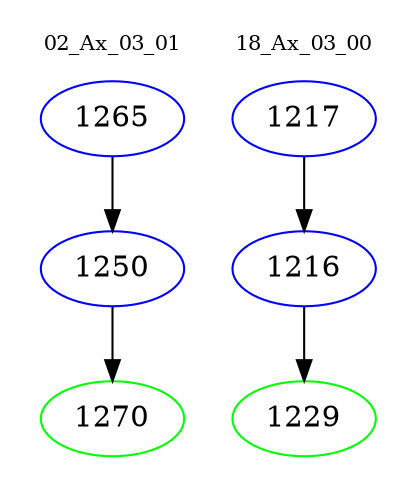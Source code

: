 digraph{
subgraph cluster_0 {
color = white
label = "02_Ax_03_01";
fontsize=10;
T0_1265 [label="1265", color="blue"]
T0_1265 -> T0_1250 [color="black"]
T0_1250 [label="1250", color="blue"]
T0_1250 -> T0_1270 [color="black"]
T0_1270 [label="1270", color="green"]
}
subgraph cluster_1 {
color = white
label = "18_Ax_03_00";
fontsize=10;
T1_1217 [label="1217", color="blue"]
T1_1217 -> T1_1216 [color="black"]
T1_1216 [label="1216", color="blue"]
T1_1216 -> T1_1229 [color="black"]
T1_1229 [label="1229", color="green"]
}
}
